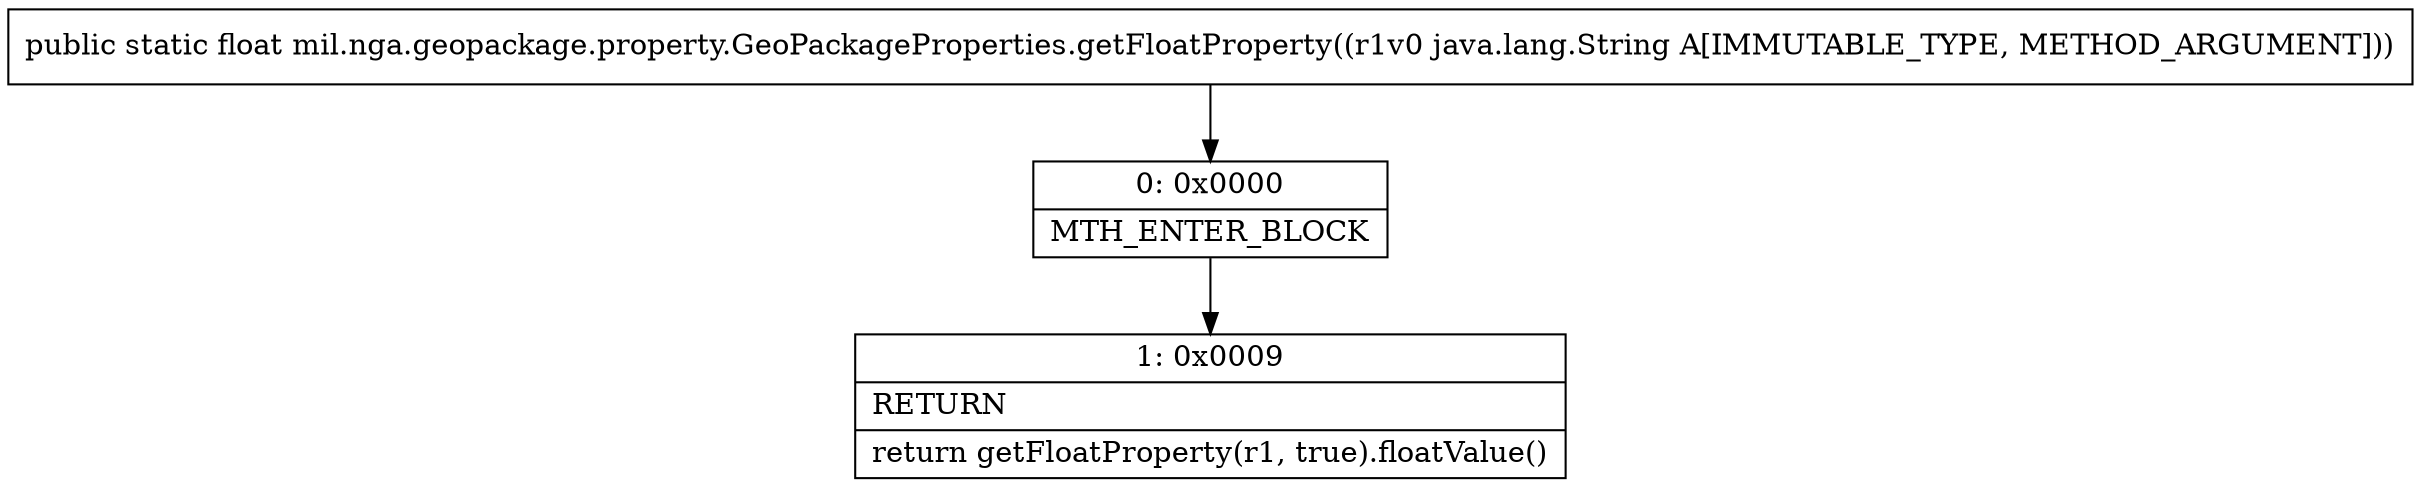 digraph "CFG formil.nga.geopackage.property.GeoPackageProperties.getFloatProperty(Ljava\/lang\/String;)F" {
Node_0 [shape=record,label="{0\:\ 0x0000|MTH_ENTER_BLOCK\l}"];
Node_1 [shape=record,label="{1\:\ 0x0009|RETURN\l|return getFloatProperty(r1, true).floatValue()\l}"];
MethodNode[shape=record,label="{public static float mil.nga.geopackage.property.GeoPackageProperties.getFloatProperty((r1v0 java.lang.String A[IMMUTABLE_TYPE, METHOD_ARGUMENT])) }"];
MethodNode -> Node_0;
Node_0 -> Node_1;
}

